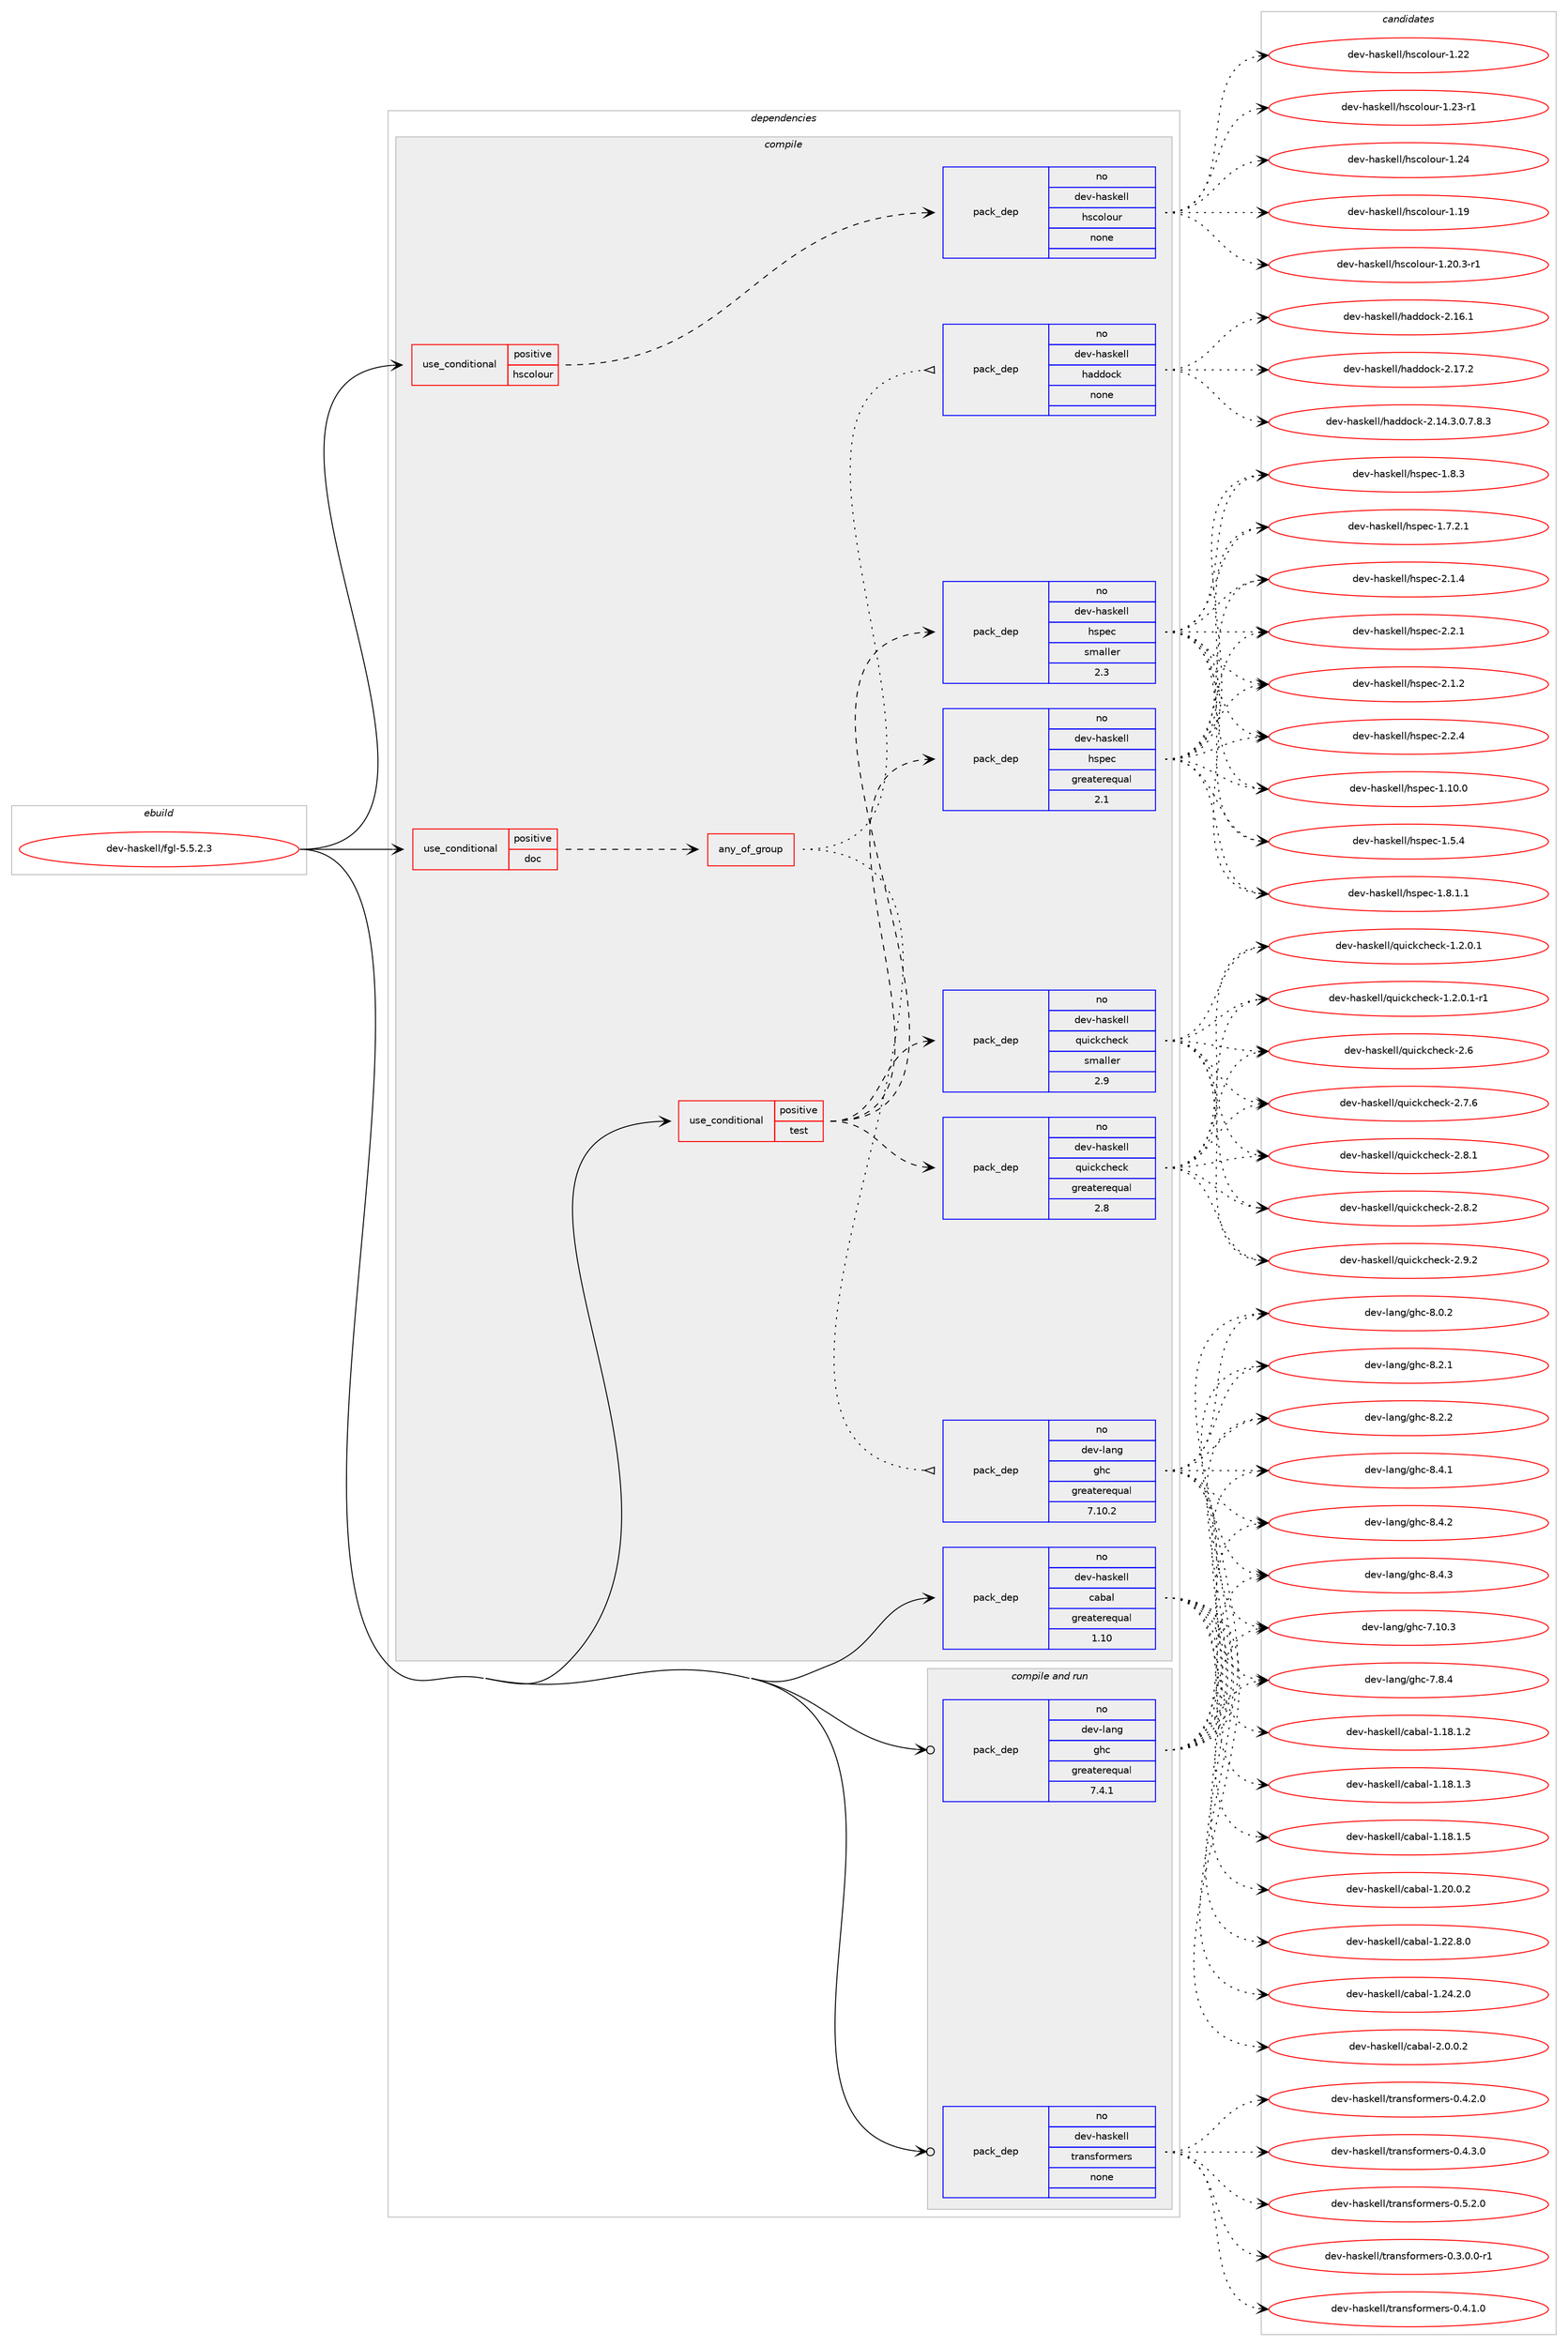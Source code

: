 digraph prolog {

# *************
# Graph options
# *************

newrank=true;
concentrate=true;
compound=true;
graph [rankdir=LR,fontname=Helvetica,fontsize=10,ranksep=1.5];#, ranksep=2.5, nodesep=0.2];
edge  [arrowhead=vee];
node  [fontname=Helvetica,fontsize=10];

# **********
# The ebuild
# **********

subgraph cluster_leftcol {
color=gray;
rank=same;
label=<<i>ebuild</i>>;
id [label="dev-haskell/fgl-5.5.2.3", color=red, width=4, href="../dev-haskell/fgl-5.5.2.3.svg"];
}

# ****************
# The dependencies
# ****************

subgraph cluster_midcol {
color=gray;
label=<<i>dependencies</i>>;
subgraph cluster_compile {
fillcolor="#eeeeee";
style=filled;
label=<<i>compile</i>>;
subgraph cond359554 {
dependency1332296 [label=<<TABLE BORDER="0" CELLBORDER="1" CELLSPACING="0" CELLPADDING="4"><TR><TD ROWSPAN="3" CELLPADDING="10">use_conditional</TD></TR><TR><TD>positive</TD></TR><TR><TD>doc</TD></TR></TABLE>>, shape=none, color=red];
subgraph any20881 {
dependency1332297 [label=<<TABLE BORDER="0" CELLBORDER="1" CELLSPACING="0" CELLPADDING="4"><TR><TD CELLPADDING="10">any_of_group</TD></TR></TABLE>>, shape=none, color=red];subgraph pack951309 {
dependency1332298 [label=<<TABLE BORDER="0" CELLBORDER="1" CELLSPACING="0" CELLPADDING="4" WIDTH="220"><TR><TD ROWSPAN="6" CELLPADDING="30">pack_dep</TD></TR><TR><TD WIDTH="110">no</TD></TR><TR><TD>dev-haskell</TD></TR><TR><TD>haddock</TD></TR><TR><TD>none</TD></TR><TR><TD></TD></TR></TABLE>>, shape=none, color=blue];
}
dependency1332297:e -> dependency1332298:w [weight=20,style="dotted",arrowhead="oinv"];
subgraph pack951310 {
dependency1332299 [label=<<TABLE BORDER="0" CELLBORDER="1" CELLSPACING="0" CELLPADDING="4" WIDTH="220"><TR><TD ROWSPAN="6" CELLPADDING="30">pack_dep</TD></TR><TR><TD WIDTH="110">no</TD></TR><TR><TD>dev-lang</TD></TR><TR><TD>ghc</TD></TR><TR><TD>greaterequal</TD></TR><TR><TD>7.10.2</TD></TR></TABLE>>, shape=none, color=blue];
}
dependency1332297:e -> dependency1332299:w [weight=20,style="dotted",arrowhead="oinv"];
}
dependency1332296:e -> dependency1332297:w [weight=20,style="dashed",arrowhead="vee"];
}
id:e -> dependency1332296:w [weight=20,style="solid",arrowhead="vee"];
subgraph cond359555 {
dependency1332300 [label=<<TABLE BORDER="0" CELLBORDER="1" CELLSPACING="0" CELLPADDING="4"><TR><TD ROWSPAN="3" CELLPADDING="10">use_conditional</TD></TR><TR><TD>positive</TD></TR><TR><TD>hscolour</TD></TR></TABLE>>, shape=none, color=red];
subgraph pack951311 {
dependency1332301 [label=<<TABLE BORDER="0" CELLBORDER="1" CELLSPACING="0" CELLPADDING="4" WIDTH="220"><TR><TD ROWSPAN="6" CELLPADDING="30">pack_dep</TD></TR><TR><TD WIDTH="110">no</TD></TR><TR><TD>dev-haskell</TD></TR><TR><TD>hscolour</TD></TR><TR><TD>none</TD></TR><TR><TD></TD></TR></TABLE>>, shape=none, color=blue];
}
dependency1332300:e -> dependency1332301:w [weight=20,style="dashed",arrowhead="vee"];
}
id:e -> dependency1332300:w [weight=20,style="solid",arrowhead="vee"];
subgraph cond359556 {
dependency1332302 [label=<<TABLE BORDER="0" CELLBORDER="1" CELLSPACING="0" CELLPADDING="4"><TR><TD ROWSPAN="3" CELLPADDING="10">use_conditional</TD></TR><TR><TD>positive</TD></TR><TR><TD>test</TD></TR></TABLE>>, shape=none, color=red];
subgraph pack951312 {
dependency1332303 [label=<<TABLE BORDER="0" CELLBORDER="1" CELLSPACING="0" CELLPADDING="4" WIDTH="220"><TR><TD ROWSPAN="6" CELLPADDING="30">pack_dep</TD></TR><TR><TD WIDTH="110">no</TD></TR><TR><TD>dev-haskell</TD></TR><TR><TD>hspec</TD></TR><TR><TD>greaterequal</TD></TR><TR><TD>2.1</TD></TR></TABLE>>, shape=none, color=blue];
}
dependency1332302:e -> dependency1332303:w [weight=20,style="dashed",arrowhead="vee"];
subgraph pack951313 {
dependency1332304 [label=<<TABLE BORDER="0" CELLBORDER="1" CELLSPACING="0" CELLPADDING="4" WIDTH="220"><TR><TD ROWSPAN="6" CELLPADDING="30">pack_dep</TD></TR><TR><TD WIDTH="110">no</TD></TR><TR><TD>dev-haskell</TD></TR><TR><TD>hspec</TD></TR><TR><TD>smaller</TD></TR><TR><TD>2.3</TD></TR></TABLE>>, shape=none, color=blue];
}
dependency1332302:e -> dependency1332304:w [weight=20,style="dashed",arrowhead="vee"];
subgraph pack951314 {
dependency1332305 [label=<<TABLE BORDER="0" CELLBORDER="1" CELLSPACING="0" CELLPADDING="4" WIDTH="220"><TR><TD ROWSPAN="6" CELLPADDING="30">pack_dep</TD></TR><TR><TD WIDTH="110">no</TD></TR><TR><TD>dev-haskell</TD></TR><TR><TD>quickcheck</TD></TR><TR><TD>greaterequal</TD></TR><TR><TD>2.8</TD></TR></TABLE>>, shape=none, color=blue];
}
dependency1332302:e -> dependency1332305:w [weight=20,style="dashed",arrowhead="vee"];
subgraph pack951315 {
dependency1332306 [label=<<TABLE BORDER="0" CELLBORDER="1" CELLSPACING="0" CELLPADDING="4" WIDTH="220"><TR><TD ROWSPAN="6" CELLPADDING="30">pack_dep</TD></TR><TR><TD WIDTH="110">no</TD></TR><TR><TD>dev-haskell</TD></TR><TR><TD>quickcheck</TD></TR><TR><TD>smaller</TD></TR><TR><TD>2.9</TD></TR></TABLE>>, shape=none, color=blue];
}
dependency1332302:e -> dependency1332306:w [weight=20,style="dashed",arrowhead="vee"];
}
id:e -> dependency1332302:w [weight=20,style="solid",arrowhead="vee"];
subgraph pack951316 {
dependency1332307 [label=<<TABLE BORDER="0" CELLBORDER="1" CELLSPACING="0" CELLPADDING="4" WIDTH="220"><TR><TD ROWSPAN="6" CELLPADDING="30">pack_dep</TD></TR><TR><TD WIDTH="110">no</TD></TR><TR><TD>dev-haskell</TD></TR><TR><TD>cabal</TD></TR><TR><TD>greaterequal</TD></TR><TR><TD>1.10</TD></TR></TABLE>>, shape=none, color=blue];
}
id:e -> dependency1332307:w [weight=20,style="solid",arrowhead="vee"];
}
subgraph cluster_compileandrun {
fillcolor="#eeeeee";
style=filled;
label=<<i>compile and run</i>>;
subgraph pack951317 {
dependency1332308 [label=<<TABLE BORDER="0" CELLBORDER="1" CELLSPACING="0" CELLPADDING="4" WIDTH="220"><TR><TD ROWSPAN="6" CELLPADDING="30">pack_dep</TD></TR><TR><TD WIDTH="110">no</TD></TR><TR><TD>dev-haskell</TD></TR><TR><TD>transformers</TD></TR><TR><TD>none</TD></TR><TR><TD></TD></TR></TABLE>>, shape=none, color=blue];
}
id:e -> dependency1332308:w [weight=20,style="solid",arrowhead="odotvee"];
subgraph pack951318 {
dependency1332309 [label=<<TABLE BORDER="0" CELLBORDER="1" CELLSPACING="0" CELLPADDING="4" WIDTH="220"><TR><TD ROWSPAN="6" CELLPADDING="30">pack_dep</TD></TR><TR><TD WIDTH="110">no</TD></TR><TR><TD>dev-lang</TD></TR><TR><TD>ghc</TD></TR><TR><TD>greaterequal</TD></TR><TR><TD>7.4.1</TD></TR></TABLE>>, shape=none, color=blue];
}
id:e -> dependency1332309:w [weight=20,style="solid",arrowhead="odotvee"];
}
subgraph cluster_run {
fillcolor="#eeeeee";
style=filled;
label=<<i>run</i>>;
}
}

# **************
# The candidates
# **************

subgraph cluster_choices {
rank=same;
color=gray;
label=<<i>candidates</i>>;

subgraph choice951309 {
color=black;
nodesep=1;
choice1001011184510497115107101108108471049710010011199107455046495246514648465546564651 [label="dev-haskell/haddock-2.14.3.0.7.8.3", color=red, width=4,href="../dev-haskell/haddock-2.14.3.0.7.8.3.svg"];
choice100101118451049711510710110810847104971001001119910745504649544649 [label="dev-haskell/haddock-2.16.1", color=red, width=4,href="../dev-haskell/haddock-2.16.1.svg"];
choice100101118451049711510710110810847104971001001119910745504649554650 [label="dev-haskell/haddock-2.17.2", color=red, width=4,href="../dev-haskell/haddock-2.17.2.svg"];
dependency1332298:e -> choice1001011184510497115107101108108471049710010011199107455046495246514648465546564651:w [style=dotted,weight="100"];
dependency1332298:e -> choice100101118451049711510710110810847104971001001119910745504649544649:w [style=dotted,weight="100"];
dependency1332298:e -> choice100101118451049711510710110810847104971001001119910745504649554650:w [style=dotted,weight="100"];
}
subgraph choice951310 {
color=black;
nodesep=1;
choice1001011184510897110103471031049945554649484651 [label="dev-lang/ghc-7.10.3", color=red, width=4,href="../dev-lang/ghc-7.10.3.svg"];
choice10010111845108971101034710310499455546564652 [label="dev-lang/ghc-7.8.4", color=red, width=4,href="../dev-lang/ghc-7.8.4.svg"];
choice10010111845108971101034710310499455646484650 [label="dev-lang/ghc-8.0.2", color=red, width=4,href="../dev-lang/ghc-8.0.2.svg"];
choice10010111845108971101034710310499455646504649 [label="dev-lang/ghc-8.2.1", color=red, width=4,href="../dev-lang/ghc-8.2.1.svg"];
choice10010111845108971101034710310499455646504650 [label="dev-lang/ghc-8.2.2", color=red, width=4,href="../dev-lang/ghc-8.2.2.svg"];
choice10010111845108971101034710310499455646524649 [label="dev-lang/ghc-8.4.1", color=red, width=4,href="../dev-lang/ghc-8.4.1.svg"];
choice10010111845108971101034710310499455646524650 [label="dev-lang/ghc-8.4.2", color=red, width=4,href="../dev-lang/ghc-8.4.2.svg"];
choice10010111845108971101034710310499455646524651 [label="dev-lang/ghc-8.4.3", color=red, width=4,href="../dev-lang/ghc-8.4.3.svg"];
dependency1332299:e -> choice1001011184510897110103471031049945554649484651:w [style=dotted,weight="100"];
dependency1332299:e -> choice10010111845108971101034710310499455546564652:w [style=dotted,weight="100"];
dependency1332299:e -> choice10010111845108971101034710310499455646484650:w [style=dotted,weight="100"];
dependency1332299:e -> choice10010111845108971101034710310499455646504649:w [style=dotted,weight="100"];
dependency1332299:e -> choice10010111845108971101034710310499455646504650:w [style=dotted,weight="100"];
dependency1332299:e -> choice10010111845108971101034710310499455646524649:w [style=dotted,weight="100"];
dependency1332299:e -> choice10010111845108971101034710310499455646524650:w [style=dotted,weight="100"];
dependency1332299:e -> choice10010111845108971101034710310499455646524651:w [style=dotted,weight="100"];
}
subgraph choice951311 {
color=black;
nodesep=1;
choice100101118451049711510710110810847104115991111081111171144549464957 [label="dev-haskell/hscolour-1.19", color=red, width=4,href="../dev-haskell/hscolour-1.19.svg"];
choice10010111845104971151071011081084710411599111108111117114454946504846514511449 [label="dev-haskell/hscolour-1.20.3-r1", color=red, width=4,href="../dev-haskell/hscolour-1.20.3-r1.svg"];
choice100101118451049711510710110810847104115991111081111171144549465050 [label="dev-haskell/hscolour-1.22", color=red, width=4,href="../dev-haskell/hscolour-1.22.svg"];
choice1001011184510497115107101108108471041159911110811111711445494650514511449 [label="dev-haskell/hscolour-1.23-r1", color=red, width=4,href="../dev-haskell/hscolour-1.23-r1.svg"];
choice100101118451049711510710110810847104115991111081111171144549465052 [label="dev-haskell/hscolour-1.24", color=red, width=4,href="../dev-haskell/hscolour-1.24.svg"];
dependency1332301:e -> choice100101118451049711510710110810847104115991111081111171144549464957:w [style=dotted,weight="100"];
dependency1332301:e -> choice10010111845104971151071011081084710411599111108111117114454946504846514511449:w [style=dotted,weight="100"];
dependency1332301:e -> choice100101118451049711510710110810847104115991111081111171144549465050:w [style=dotted,weight="100"];
dependency1332301:e -> choice1001011184510497115107101108108471041159911110811111711445494650514511449:w [style=dotted,weight="100"];
dependency1332301:e -> choice100101118451049711510710110810847104115991111081111171144549465052:w [style=dotted,weight="100"];
}
subgraph choice951312 {
color=black;
nodesep=1;
choice1001011184510497115107101108108471041151121019945494649484648 [label="dev-haskell/hspec-1.10.0", color=red, width=4,href="../dev-haskell/hspec-1.10.0.svg"];
choice10010111845104971151071011081084710411511210199454946534652 [label="dev-haskell/hspec-1.5.4", color=red, width=4,href="../dev-haskell/hspec-1.5.4.svg"];
choice100101118451049711510710110810847104115112101994549465546504649 [label="dev-haskell/hspec-1.7.2.1", color=red, width=4,href="../dev-haskell/hspec-1.7.2.1.svg"];
choice100101118451049711510710110810847104115112101994549465646494649 [label="dev-haskell/hspec-1.8.1.1", color=red, width=4,href="../dev-haskell/hspec-1.8.1.1.svg"];
choice10010111845104971151071011081084710411511210199454946564651 [label="dev-haskell/hspec-1.8.3", color=red, width=4,href="../dev-haskell/hspec-1.8.3.svg"];
choice10010111845104971151071011081084710411511210199455046494650 [label="dev-haskell/hspec-2.1.2", color=red, width=4,href="../dev-haskell/hspec-2.1.2.svg"];
choice10010111845104971151071011081084710411511210199455046494652 [label="dev-haskell/hspec-2.1.4", color=red, width=4,href="../dev-haskell/hspec-2.1.4.svg"];
choice10010111845104971151071011081084710411511210199455046504649 [label="dev-haskell/hspec-2.2.1", color=red, width=4,href="../dev-haskell/hspec-2.2.1.svg"];
choice10010111845104971151071011081084710411511210199455046504652 [label="dev-haskell/hspec-2.2.4", color=red, width=4,href="../dev-haskell/hspec-2.2.4.svg"];
dependency1332303:e -> choice1001011184510497115107101108108471041151121019945494649484648:w [style=dotted,weight="100"];
dependency1332303:e -> choice10010111845104971151071011081084710411511210199454946534652:w [style=dotted,weight="100"];
dependency1332303:e -> choice100101118451049711510710110810847104115112101994549465546504649:w [style=dotted,weight="100"];
dependency1332303:e -> choice100101118451049711510710110810847104115112101994549465646494649:w [style=dotted,weight="100"];
dependency1332303:e -> choice10010111845104971151071011081084710411511210199454946564651:w [style=dotted,weight="100"];
dependency1332303:e -> choice10010111845104971151071011081084710411511210199455046494650:w [style=dotted,weight="100"];
dependency1332303:e -> choice10010111845104971151071011081084710411511210199455046494652:w [style=dotted,weight="100"];
dependency1332303:e -> choice10010111845104971151071011081084710411511210199455046504649:w [style=dotted,weight="100"];
dependency1332303:e -> choice10010111845104971151071011081084710411511210199455046504652:w [style=dotted,weight="100"];
}
subgraph choice951313 {
color=black;
nodesep=1;
choice1001011184510497115107101108108471041151121019945494649484648 [label="dev-haskell/hspec-1.10.0", color=red, width=4,href="../dev-haskell/hspec-1.10.0.svg"];
choice10010111845104971151071011081084710411511210199454946534652 [label="dev-haskell/hspec-1.5.4", color=red, width=4,href="../dev-haskell/hspec-1.5.4.svg"];
choice100101118451049711510710110810847104115112101994549465546504649 [label="dev-haskell/hspec-1.7.2.1", color=red, width=4,href="../dev-haskell/hspec-1.7.2.1.svg"];
choice100101118451049711510710110810847104115112101994549465646494649 [label="dev-haskell/hspec-1.8.1.1", color=red, width=4,href="../dev-haskell/hspec-1.8.1.1.svg"];
choice10010111845104971151071011081084710411511210199454946564651 [label="dev-haskell/hspec-1.8.3", color=red, width=4,href="../dev-haskell/hspec-1.8.3.svg"];
choice10010111845104971151071011081084710411511210199455046494650 [label="dev-haskell/hspec-2.1.2", color=red, width=4,href="../dev-haskell/hspec-2.1.2.svg"];
choice10010111845104971151071011081084710411511210199455046494652 [label="dev-haskell/hspec-2.1.4", color=red, width=4,href="../dev-haskell/hspec-2.1.4.svg"];
choice10010111845104971151071011081084710411511210199455046504649 [label="dev-haskell/hspec-2.2.1", color=red, width=4,href="../dev-haskell/hspec-2.2.1.svg"];
choice10010111845104971151071011081084710411511210199455046504652 [label="dev-haskell/hspec-2.2.4", color=red, width=4,href="../dev-haskell/hspec-2.2.4.svg"];
dependency1332304:e -> choice1001011184510497115107101108108471041151121019945494649484648:w [style=dotted,weight="100"];
dependency1332304:e -> choice10010111845104971151071011081084710411511210199454946534652:w [style=dotted,weight="100"];
dependency1332304:e -> choice100101118451049711510710110810847104115112101994549465546504649:w [style=dotted,weight="100"];
dependency1332304:e -> choice100101118451049711510710110810847104115112101994549465646494649:w [style=dotted,weight="100"];
dependency1332304:e -> choice10010111845104971151071011081084710411511210199454946564651:w [style=dotted,weight="100"];
dependency1332304:e -> choice10010111845104971151071011081084710411511210199455046494650:w [style=dotted,weight="100"];
dependency1332304:e -> choice10010111845104971151071011081084710411511210199455046494652:w [style=dotted,weight="100"];
dependency1332304:e -> choice10010111845104971151071011081084710411511210199455046504649:w [style=dotted,weight="100"];
dependency1332304:e -> choice10010111845104971151071011081084710411511210199455046504652:w [style=dotted,weight="100"];
}
subgraph choice951314 {
color=black;
nodesep=1;
choice1001011184510497115107101108108471131171059910799104101991074549465046484649 [label="dev-haskell/quickcheck-1.2.0.1", color=red, width=4,href="../dev-haskell/quickcheck-1.2.0.1.svg"];
choice10010111845104971151071011081084711311710599107991041019910745494650464846494511449 [label="dev-haskell/quickcheck-1.2.0.1-r1", color=red, width=4,href="../dev-haskell/quickcheck-1.2.0.1-r1.svg"];
choice10010111845104971151071011081084711311710599107991041019910745504654 [label="dev-haskell/quickcheck-2.6", color=red, width=4,href="../dev-haskell/quickcheck-2.6.svg"];
choice100101118451049711510710110810847113117105991079910410199107455046554654 [label="dev-haskell/quickcheck-2.7.6", color=red, width=4,href="../dev-haskell/quickcheck-2.7.6.svg"];
choice100101118451049711510710110810847113117105991079910410199107455046564649 [label="dev-haskell/quickcheck-2.8.1", color=red, width=4,href="../dev-haskell/quickcheck-2.8.1.svg"];
choice100101118451049711510710110810847113117105991079910410199107455046564650 [label="dev-haskell/quickcheck-2.8.2", color=red, width=4,href="../dev-haskell/quickcheck-2.8.2.svg"];
choice100101118451049711510710110810847113117105991079910410199107455046574650 [label="dev-haskell/quickcheck-2.9.2", color=red, width=4,href="../dev-haskell/quickcheck-2.9.2.svg"];
dependency1332305:e -> choice1001011184510497115107101108108471131171059910799104101991074549465046484649:w [style=dotted,weight="100"];
dependency1332305:e -> choice10010111845104971151071011081084711311710599107991041019910745494650464846494511449:w [style=dotted,weight="100"];
dependency1332305:e -> choice10010111845104971151071011081084711311710599107991041019910745504654:w [style=dotted,weight="100"];
dependency1332305:e -> choice100101118451049711510710110810847113117105991079910410199107455046554654:w [style=dotted,weight="100"];
dependency1332305:e -> choice100101118451049711510710110810847113117105991079910410199107455046564649:w [style=dotted,weight="100"];
dependency1332305:e -> choice100101118451049711510710110810847113117105991079910410199107455046564650:w [style=dotted,weight="100"];
dependency1332305:e -> choice100101118451049711510710110810847113117105991079910410199107455046574650:w [style=dotted,weight="100"];
}
subgraph choice951315 {
color=black;
nodesep=1;
choice1001011184510497115107101108108471131171059910799104101991074549465046484649 [label="dev-haskell/quickcheck-1.2.0.1", color=red, width=4,href="../dev-haskell/quickcheck-1.2.0.1.svg"];
choice10010111845104971151071011081084711311710599107991041019910745494650464846494511449 [label="dev-haskell/quickcheck-1.2.0.1-r1", color=red, width=4,href="../dev-haskell/quickcheck-1.2.0.1-r1.svg"];
choice10010111845104971151071011081084711311710599107991041019910745504654 [label="dev-haskell/quickcheck-2.6", color=red, width=4,href="../dev-haskell/quickcheck-2.6.svg"];
choice100101118451049711510710110810847113117105991079910410199107455046554654 [label="dev-haskell/quickcheck-2.7.6", color=red, width=4,href="../dev-haskell/quickcheck-2.7.6.svg"];
choice100101118451049711510710110810847113117105991079910410199107455046564649 [label="dev-haskell/quickcheck-2.8.1", color=red, width=4,href="../dev-haskell/quickcheck-2.8.1.svg"];
choice100101118451049711510710110810847113117105991079910410199107455046564650 [label="dev-haskell/quickcheck-2.8.2", color=red, width=4,href="../dev-haskell/quickcheck-2.8.2.svg"];
choice100101118451049711510710110810847113117105991079910410199107455046574650 [label="dev-haskell/quickcheck-2.9.2", color=red, width=4,href="../dev-haskell/quickcheck-2.9.2.svg"];
dependency1332306:e -> choice1001011184510497115107101108108471131171059910799104101991074549465046484649:w [style=dotted,weight="100"];
dependency1332306:e -> choice10010111845104971151071011081084711311710599107991041019910745494650464846494511449:w [style=dotted,weight="100"];
dependency1332306:e -> choice10010111845104971151071011081084711311710599107991041019910745504654:w [style=dotted,weight="100"];
dependency1332306:e -> choice100101118451049711510710110810847113117105991079910410199107455046554654:w [style=dotted,weight="100"];
dependency1332306:e -> choice100101118451049711510710110810847113117105991079910410199107455046564649:w [style=dotted,weight="100"];
dependency1332306:e -> choice100101118451049711510710110810847113117105991079910410199107455046564650:w [style=dotted,weight="100"];
dependency1332306:e -> choice100101118451049711510710110810847113117105991079910410199107455046574650:w [style=dotted,weight="100"];
}
subgraph choice951316 {
color=black;
nodesep=1;
choice10010111845104971151071011081084799979897108454946495646494650 [label="dev-haskell/cabal-1.18.1.2", color=red, width=4,href="../dev-haskell/cabal-1.18.1.2.svg"];
choice10010111845104971151071011081084799979897108454946495646494651 [label="dev-haskell/cabal-1.18.1.3", color=red, width=4,href="../dev-haskell/cabal-1.18.1.3.svg"];
choice10010111845104971151071011081084799979897108454946495646494653 [label="dev-haskell/cabal-1.18.1.5", color=red, width=4,href="../dev-haskell/cabal-1.18.1.5.svg"];
choice10010111845104971151071011081084799979897108454946504846484650 [label="dev-haskell/cabal-1.20.0.2", color=red, width=4,href="../dev-haskell/cabal-1.20.0.2.svg"];
choice10010111845104971151071011081084799979897108454946505046564648 [label="dev-haskell/cabal-1.22.8.0", color=red, width=4,href="../dev-haskell/cabal-1.22.8.0.svg"];
choice10010111845104971151071011081084799979897108454946505246504648 [label="dev-haskell/cabal-1.24.2.0", color=red, width=4,href="../dev-haskell/cabal-1.24.2.0.svg"];
choice100101118451049711510710110810847999798971084550464846484650 [label="dev-haskell/cabal-2.0.0.2", color=red, width=4,href="../dev-haskell/cabal-2.0.0.2.svg"];
dependency1332307:e -> choice10010111845104971151071011081084799979897108454946495646494650:w [style=dotted,weight="100"];
dependency1332307:e -> choice10010111845104971151071011081084799979897108454946495646494651:w [style=dotted,weight="100"];
dependency1332307:e -> choice10010111845104971151071011081084799979897108454946495646494653:w [style=dotted,weight="100"];
dependency1332307:e -> choice10010111845104971151071011081084799979897108454946504846484650:w [style=dotted,weight="100"];
dependency1332307:e -> choice10010111845104971151071011081084799979897108454946505046564648:w [style=dotted,weight="100"];
dependency1332307:e -> choice10010111845104971151071011081084799979897108454946505246504648:w [style=dotted,weight="100"];
dependency1332307:e -> choice100101118451049711510710110810847999798971084550464846484650:w [style=dotted,weight="100"];
}
subgraph choice951317 {
color=black;
nodesep=1;
choice1001011184510497115107101108108471161149711011510211111410910111411545484651464846484511449 [label="dev-haskell/transformers-0.3.0.0-r1", color=red, width=4,href="../dev-haskell/transformers-0.3.0.0-r1.svg"];
choice100101118451049711510710110810847116114971101151021111141091011141154548465246494648 [label="dev-haskell/transformers-0.4.1.0", color=red, width=4,href="../dev-haskell/transformers-0.4.1.0.svg"];
choice100101118451049711510710110810847116114971101151021111141091011141154548465246504648 [label="dev-haskell/transformers-0.4.2.0", color=red, width=4,href="../dev-haskell/transformers-0.4.2.0.svg"];
choice100101118451049711510710110810847116114971101151021111141091011141154548465246514648 [label="dev-haskell/transformers-0.4.3.0", color=red, width=4,href="../dev-haskell/transformers-0.4.3.0.svg"];
choice100101118451049711510710110810847116114971101151021111141091011141154548465346504648 [label="dev-haskell/transformers-0.5.2.0", color=red, width=4,href="../dev-haskell/transformers-0.5.2.0.svg"];
dependency1332308:e -> choice1001011184510497115107101108108471161149711011510211111410910111411545484651464846484511449:w [style=dotted,weight="100"];
dependency1332308:e -> choice100101118451049711510710110810847116114971101151021111141091011141154548465246494648:w [style=dotted,weight="100"];
dependency1332308:e -> choice100101118451049711510710110810847116114971101151021111141091011141154548465246504648:w [style=dotted,weight="100"];
dependency1332308:e -> choice100101118451049711510710110810847116114971101151021111141091011141154548465246514648:w [style=dotted,weight="100"];
dependency1332308:e -> choice100101118451049711510710110810847116114971101151021111141091011141154548465346504648:w [style=dotted,weight="100"];
}
subgraph choice951318 {
color=black;
nodesep=1;
choice1001011184510897110103471031049945554649484651 [label="dev-lang/ghc-7.10.3", color=red, width=4,href="../dev-lang/ghc-7.10.3.svg"];
choice10010111845108971101034710310499455546564652 [label="dev-lang/ghc-7.8.4", color=red, width=4,href="../dev-lang/ghc-7.8.4.svg"];
choice10010111845108971101034710310499455646484650 [label="dev-lang/ghc-8.0.2", color=red, width=4,href="../dev-lang/ghc-8.0.2.svg"];
choice10010111845108971101034710310499455646504649 [label="dev-lang/ghc-8.2.1", color=red, width=4,href="../dev-lang/ghc-8.2.1.svg"];
choice10010111845108971101034710310499455646504650 [label="dev-lang/ghc-8.2.2", color=red, width=4,href="../dev-lang/ghc-8.2.2.svg"];
choice10010111845108971101034710310499455646524649 [label="dev-lang/ghc-8.4.1", color=red, width=4,href="../dev-lang/ghc-8.4.1.svg"];
choice10010111845108971101034710310499455646524650 [label="dev-lang/ghc-8.4.2", color=red, width=4,href="../dev-lang/ghc-8.4.2.svg"];
choice10010111845108971101034710310499455646524651 [label="dev-lang/ghc-8.4.3", color=red, width=4,href="../dev-lang/ghc-8.4.3.svg"];
dependency1332309:e -> choice1001011184510897110103471031049945554649484651:w [style=dotted,weight="100"];
dependency1332309:e -> choice10010111845108971101034710310499455546564652:w [style=dotted,weight="100"];
dependency1332309:e -> choice10010111845108971101034710310499455646484650:w [style=dotted,weight="100"];
dependency1332309:e -> choice10010111845108971101034710310499455646504649:w [style=dotted,weight="100"];
dependency1332309:e -> choice10010111845108971101034710310499455646504650:w [style=dotted,weight="100"];
dependency1332309:e -> choice10010111845108971101034710310499455646524649:w [style=dotted,weight="100"];
dependency1332309:e -> choice10010111845108971101034710310499455646524650:w [style=dotted,weight="100"];
dependency1332309:e -> choice10010111845108971101034710310499455646524651:w [style=dotted,weight="100"];
}
}

}
